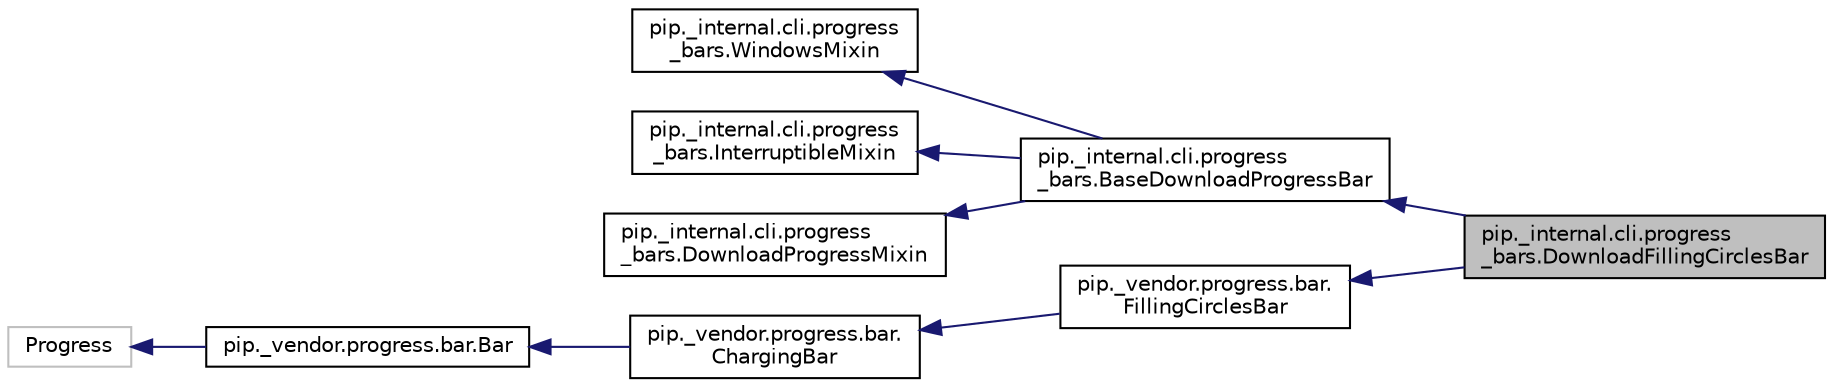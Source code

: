 digraph "pip._internal.cli.progress_bars.DownloadFillingCirclesBar"
{
 // LATEX_PDF_SIZE
  edge [fontname="Helvetica",fontsize="10",labelfontname="Helvetica",labelfontsize="10"];
  node [fontname="Helvetica",fontsize="10",shape=record];
  rankdir="LR";
  Node1 [label="pip._internal.cli.progress\l_bars.DownloadFillingCirclesBar",height=0.2,width=0.4,color="black", fillcolor="grey75", style="filled", fontcolor="black",tooltip=" "];
  Node2 -> Node1 [dir="back",color="midnightblue",fontsize="10",style="solid"];
  Node2 [label="pip._internal.cli.progress\l_bars.BaseDownloadProgressBar",height=0.2,width=0.4,color="black", fillcolor="white", style="filled",URL="$classpip_1_1__internal_1_1cli_1_1progress__bars_1_1BaseDownloadProgressBar.html",tooltip=" "];
  Node3 -> Node2 [dir="back",color="midnightblue",fontsize="10",style="solid"];
  Node3 [label="pip._internal.cli.progress\l_bars.WindowsMixin",height=0.2,width=0.4,color="black", fillcolor="white", style="filled",URL="$classpip_1_1__internal_1_1cli_1_1progress__bars_1_1WindowsMixin.html",tooltip=" "];
  Node4 -> Node2 [dir="back",color="midnightblue",fontsize="10",style="solid"];
  Node4 [label="pip._internal.cli.progress\l_bars.InterruptibleMixin",height=0.2,width=0.4,color="black", fillcolor="white", style="filled",URL="$classpip_1_1__internal_1_1cli_1_1progress__bars_1_1InterruptibleMixin.html",tooltip=" "];
  Node5 -> Node2 [dir="back",color="midnightblue",fontsize="10",style="solid"];
  Node5 [label="pip._internal.cli.progress\l_bars.DownloadProgressMixin",height=0.2,width=0.4,color="black", fillcolor="white", style="filled",URL="$classpip_1_1__internal_1_1cli_1_1progress__bars_1_1DownloadProgressMixin.html",tooltip=" "];
  Node6 -> Node1 [dir="back",color="midnightblue",fontsize="10",style="solid"];
  Node6 [label="pip._vendor.progress.bar.\lFillingCirclesBar",height=0.2,width=0.4,color="black", fillcolor="white", style="filled",URL="$classpip_1_1__vendor_1_1progress_1_1bar_1_1FillingCirclesBar.html",tooltip=" "];
  Node7 -> Node6 [dir="back",color="midnightblue",fontsize="10",style="solid"];
  Node7 [label="pip._vendor.progress.bar.\lChargingBar",height=0.2,width=0.4,color="black", fillcolor="white", style="filled",URL="$classpip_1_1__vendor_1_1progress_1_1bar_1_1ChargingBar.html",tooltip=" "];
  Node8 -> Node7 [dir="back",color="midnightblue",fontsize="10",style="solid"];
  Node8 [label="pip._vendor.progress.bar.Bar",height=0.2,width=0.4,color="black", fillcolor="white", style="filled",URL="$classpip_1_1__vendor_1_1progress_1_1bar_1_1Bar.html",tooltip=" "];
  Node9 -> Node8 [dir="back",color="midnightblue",fontsize="10",style="solid"];
  Node9 [label="Progress",height=0.2,width=0.4,color="grey75", fillcolor="white", style="filled",tooltip=" "];
}
